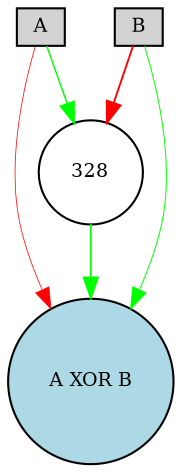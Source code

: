 digraph {
	node [fontsize=9 height=0.2 shape=circle width=0.2]
	A [fillcolor=lightgray shape=box style=filled]
	B [fillcolor=lightgray shape=box style=filled]
	"A XOR B" [fillcolor=lightblue style=filled]
	328 [fillcolor=white style=filled]
	A -> "A XOR B" [color=red penwidth=0.3612102338895886 style=solid]
	B -> "A XOR B" [color=green penwidth=0.4651261033317755 style=solid]
	A -> 328 [color=green penwidth=0.691264253418027 style=solid]
	328 -> "A XOR B" [color=green penwidth=0.7782919783372412 style=solid]
	B -> 328 [color=red penwidth=0.8975125146105133 style=solid]
}

